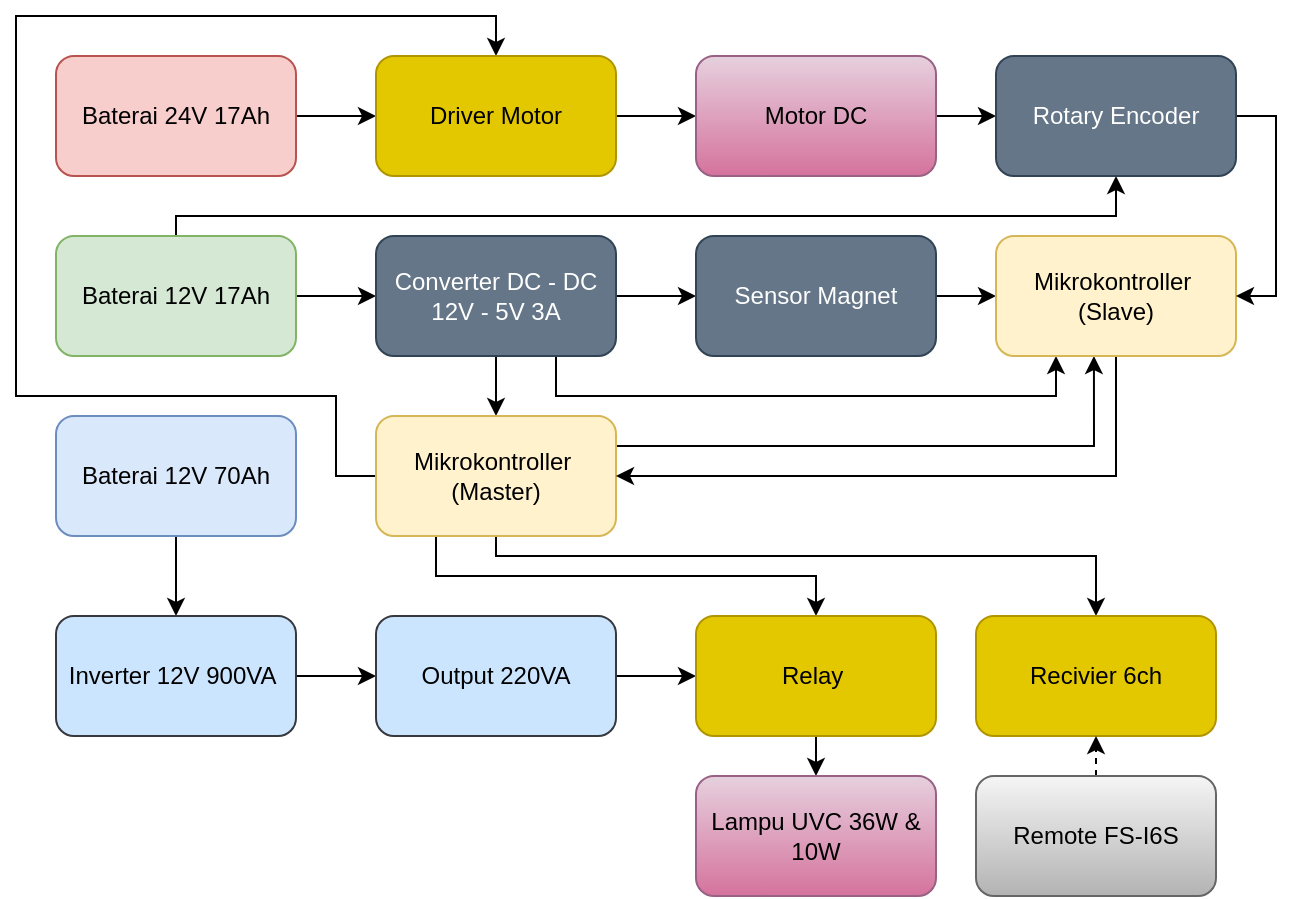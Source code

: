 <mxfile version="14.9.5" type="device"><diagram id="nCF5F_64Uhk6IWLDTuXq" name="Page-1"><mxGraphModel dx="1102" dy="582" grid="1" gridSize="10" guides="1" tooltips="1" connect="1" arrows="1" fold="1" page="1" pageScale="1" pageWidth="850" pageHeight="1100" math="0" shadow="0"><root><mxCell id="0"/><mxCell id="1" parent="0"/><mxCell id="tMRBqo-tBkrKxCRe5Rbd-24" style="edgeStyle=orthogonalEdgeStyle;rounded=0;orthogonalLoop=1;jettySize=auto;html=1;exitX=1;exitY=0.5;exitDx=0;exitDy=0;entryX=0;entryY=0.5;entryDx=0;entryDy=0;" edge="1" parent="1" source="tMRBqo-tBkrKxCRe5Rbd-2" target="tMRBqo-tBkrKxCRe5Rbd-8"><mxGeometry relative="1" as="geometry"/></mxCell><mxCell id="tMRBqo-tBkrKxCRe5Rbd-2" value="Baterai 24V 17Ah" style="rounded=1;whiteSpace=wrap;html=1;fillColor=#f8cecc;strokeColor=#b85450;" vertex="1" parent="1"><mxGeometry x="60" y="90" width="120" height="60" as="geometry"/></mxCell><mxCell id="tMRBqo-tBkrKxCRe5Rbd-19" style="edgeStyle=orthogonalEdgeStyle;rounded=0;orthogonalLoop=1;jettySize=auto;html=1;exitX=1;exitY=0.5;exitDx=0;exitDy=0;entryX=0;entryY=0.5;entryDx=0;entryDy=0;" edge="1" parent="1" source="tMRBqo-tBkrKxCRe5Rbd-3" target="tMRBqo-tBkrKxCRe5Rbd-6"><mxGeometry relative="1" as="geometry"/></mxCell><mxCell id="tMRBqo-tBkrKxCRe5Rbd-40" style="edgeStyle=orthogonalEdgeStyle;rounded=0;orthogonalLoop=1;jettySize=auto;html=1;exitX=0.5;exitY=0;exitDx=0;exitDy=0;entryX=0.5;entryY=1;entryDx=0;entryDy=0;" edge="1" parent="1" source="tMRBqo-tBkrKxCRe5Rbd-3" target="tMRBqo-tBkrKxCRe5Rbd-17"><mxGeometry relative="1" as="geometry"><Array as="points"><mxPoint x="120" y="170"/><mxPoint x="590" y="170"/></Array></mxGeometry></mxCell><mxCell id="tMRBqo-tBkrKxCRe5Rbd-3" value="Baterai 12V 17Ah" style="rounded=1;whiteSpace=wrap;html=1;fillColor=#d5e8d4;strokeColor=#82b366;" vertex="1" parent="1"><mxGeometry x="60" y="180" width="120" height="60" as="geometry"/></mxCell><mxCell id="tMRBqo-tBkrKxCRe5Rbd-33" style="edgeStyle=orthogonalEdgeStyle;rounded=0;orthogonalLoop=1;jettySize=auto;html=1;exitX=0.5;exitY=1;exitDx=0;exitDy=0;entryX=0.5;entryY=0;entryDx=0;entryDy=0;" edge="1" parent="1" source="tMRBqo-tBkrKxCRe5Rbd-4" target="tMRBqo-tBkrKxCRe5Rbd-11"><mxGeometry relative="1" as="geometry"/></mxCell><mxCell id="tMRBqo-tBkrKxCRe5Rbd-4" value="Baterai 12V 70Ah" style="rounded=1;whiteSpace=wrap;html=1;fillColor=#dae8fc;strokeColor=#6c8ebf;" vertex="1" parent="1"><mxGeometry x="60" y="270" width="120" height="60" as="geometry"/></mxCell><mxCell id="tMRBqo-tBkrKxCRe5Rbd-20" style="edgeStyle=orthogonalEdgeStyle;rounded=0;orthogonalLoop=1;jettySize=auto;html=1;exitX=1;exitY=0.5;exitDx=0;exitDy=0;entryX=0;entryY=0.5;entryDx=0;entryDy=0;" edge="1" parent="1" source="tMRBqo-tBkrKxCRe5Rbd-6" target="tMRBqo-tBkrKxCRe5Rbd-10"><mxGeometry relative="1" as="geometry"/></mxCell><mxCell id="tMRBqo-tBkrKxCRe5Rbd-38" style="edgeStyle=orthogonalEdgeStyle;rounded=0;orthogonalLoop=1;jettySize=auto;html=1;exitX=0.5;exitY=1;exitDx=0;exitDy=0;entryX=0.5;entryY=0;entryDx=0;entryDy=0;" edge="1" parent="1" source="tMRBqo-tBkrKxCRe5Rbd-6" target="tMRBqo-tBkrKxCRe5Rbd-7"><mxGeometry relative="1" as="geometry"/></mxCell><mxCell id="tMRBqo-tBkrKxCRe5Rbd-49" style="edgeStyle=orthogonalEdgeStyle;rounded=0;orthogonalLoop=1;jettySize=auto;html=1;exitX=0.75;exitY=1;exitDx=0;exitDy=0;entryX=0.25;entryY=1;entryDx=0;entryDy=0;" edge="1" parent="1" source="tMRBqo-tBkrKxCRe5Rbd-6" target="tMRBqo-tBkrKxCRe5Rbd-15"><mxGeometry relative="1" as="geometry"><mxPoint x="310" y="260" as="targetPoint"/></mxGeometry></mxCell><mxCell id="tMRBqo-tBkrKxCRe5Rbd-6" value="Converter DC - DC 12V - 5V 3A" style="rounded=1;whiteSpace=wrap;html=1;fillColor=#647687;strokeColor=#314354;fontColor=#ffffff;" vertex="1" parent="1"><mxGeometry x="220" y="180" width="120" height="60" as="geometry"/></mxCell><mxCell id="tMRBqo-tBkrKxCRe5Rbd-29" style="edgeStyle=orthogonalEdgeStyle;rounded=0;orthogonalLoop=1;jettySize=auto;html=1;exitX=1;exitY=0.25;exitDx=0;exitDy=0;entryX=0.408;entryY=1;entryDx=0;entryDy=0;entryPerimeter=0;" edge="1" parent="1" source="tMRBqo-tBkrKxCRe5Rbd-7" target="tMRBqo-tBkrKxCRe5Rbd-15"><mxGeometry relative="1" as="geometry"/></mxCell><mxCell id="tMRBqo-tBkrKxCRe5Rbd-41" style="edgeStyle=orthogonalEdgeStyle;rounded=0;orthogonalLoop=1;jettySize=auto;html=1;exitX=0;exitY=0.5;exitDx=0;exitDy=0;entryX=0.5;entryY=0;entryDx=0;entryDy=0;" edge="1" parent="1" source="tMRBqo-tBkrKxCRe5Rbd-7" target="tMRBqo-tBkrKxCRe5Rbd-8"><mxGeometry relative="1" as="geometry"><mxPoint x="200" y="260" as="targetPoint"/><Array as="points"><mxPoint x="200" y="300"/><mxPoint x="200" y="260"/><mxPoint x="40" y="260"/><mxPoint x="40" y="70"/><mxPoint x="280" y="70"/></Array></mxGeometry></mxCell><mxCell id="tMRBqo-tBkrKxCRe5Rbd-42" style="edgeStyle=orthogonalEdgeStyle;rounded=0;orthogonalLoop=1;jettySize=auto;html=1;exitX=0.25;exitY=1;exitDx=0;exitDy=0;" edge="1" parent="1" source="tMRBqo-tBkrKxCRe5Rbd-7" target="tMRBqo-tBkrKxCRe5Rbd-14"><mxGeometry relative="1" as="geometry"><mxPoint x="240" y="350" as="sourcePoint"/><Array as="points"><mxPoint x="250" y="350"/><mxPoint x="440" y="350"/></Array></mxGeometry></mxCell><mxCell id="tMRBqo-tBkrKxCRe5Rbd-45" style="edgeStyle=orthogonalEdgeStyle;rounded=0;orthogonalLoop=1;jettySize=auto;html=1;exitX=0.5;exitY=1;exitDx=0;exitDy=0;" edge="1" parent="1" source="tMRBqo-tBkrKxCRe5Rbd-7"><mxGeometry relative="1" as="geometry"><mxPoint x="580" y="370" as="targetPoint"/><Array as="points"><mxPoint x="280" y="340"/><mxPoint x="580" y="340"/></Array></mxGeometry></mxCell><mxCell id="tMRBqo-tBkrKxCRe5Rbd-7" value="Mikrokontroller&amp;nbsp;&lt;br&gt;(Master)" style="rounded=1;whiteSpace=wrap;html=1;fillColor=#fff2cc;strokeColor=#d6b656;" vertex="1" parent="1"><mxGeometry x="220" y="270" width="120" height="60" as="geometry"/></mxCell><mxCell id="tMRBqo-tBkrKxCRe5Rbd-25" style="edgeStyle=orthogonalEdgeStyle;rounded=0;orthogonalLoop=1;jettySize=auto;html=1;exitX=1;exitY=0.5;exitDx=0;exitDy=0;entryX=0;entryY=0.5;entryDx=0;entryDy=0;" edge="1" parent="1" source="tMRBqo-tBkrKxCRe5Rbd-8" target="tMRBqo-tBkrKxCRe5Rbd-16"><mxGeometry relative="1" as="geometry"/></mxCell><mxCell id="tMRBqo-tBkrKxCRe5Rbd-8" value="Driver Motor" style="rounded=1;whiteSpace=wrap;html=1;fillColor=#e3c800;strokeColor=#B09500;fontColor=#000000;" vertex="1" parent="1"><mxGeometry x="220" y="90" width="120" height="60" as="geometry"/></mxCell><mxCell id="tMRBqo-tBkrKxCRe5Rbd-21" style="edgeStyle=orthogonalEdgeStyle;rounded=0;orthogonalLoop=1;jettySize=auto;html=1;exitX=1;exitY=0.5;exitDx=0;exitDy=0;entryX=0;entryY=0.5;entryDx=0;entryDy=0;" edge="1" parent="1" source="tMRBqo-tBkrKxCRe5Rbd-10" target="tMRBqo-tBkrKxCRe5Rbd-15"><mxGeometry relative="1" as="geometry"/></mxCell><mxCell id="tMRBqo-tBkrKxCRe5Rbd-10" value="Sensor Magnet" style="rounded=1;whiteSpace=wrap;html=1;fillColor=#647687;strokeColor=#314354;fontColor=#ffffff;" vertex="1" parent="1"><mxGeometry x="380" y="180" width="120" height="60" as="geometry"/></mxCell><mxCell id="tMRBqo-tBkrKxCRe5Rbd-34" style="edgeStyle=orthogonalEdgeStyle;rounded=0;orthogonalLoop=1;jettySize=auto;html=1;exitX=1;exitY=0.5;exitDx=0;exitDy=0;entryX=0;entryY=0.5;entryDx=0;entryDy=0;" edge="1" parent="1" source="tMRBqo-tBkrKxCRe5Rbd-11" target="tMRBqo-tBkrKxCRe5Rbd-12"><mxGeometry relative="1" as="geometry"/></mxCell><mxCell id="tMRBqo-tBkrKxCRe5Rbd-11" value="Inverter 12V 900VA&amp;nbsp;" style="rounded=1;whiteSpace=wrap;html=1;fillColor=#cce5ff;strokeColor=#36393d;" vertex="1" parent="1"><mxGeometry x="60" y="370" width="120" height="60" as="geometry"/></mxCell><mxCell id="tMRBqo-tBkrKxCRe5Rbd-35" style="edgeStyle=orthogonalEdgeStyle;rounded=0;orthogonalLoop=1;jettySize=auto;html=1;exitX=1;exitY=0.5;exitDx=0;exitDy=0;entryX=0;entryY=0.5;entryDx=0;entryDy=0;" edge="1" parent="1" source="tMRBqo-tBkrKxCRe5Rbd-12" target="tMRBqo-tBkrKxCRe5Rbd-14"><mxGeometry relative="1" as="geometry"/></mxCell><mxCell id="tMRBqo-tBkrKxCRe5Rbd-12" value="Output 220VA" style="rounded=1;whiteSpace=wrap;html=1;fillColor=#cce5ff;strokeColor=#36393d;" vertex="1" parent="1"><mxGeometry x="220" y="370" width="120" height="60" as="geometry"/></mxCell><mxCell id="tMRBqo-tBkrKxCRe5Rbd-43" style="edgeStyle=orthogonalEdgeStyle;rounded=0;orthogonalLoop=1;jettySize=auto;html=1;exitX=0.5;exitY=1;exitDx=0;exitDy=0;entryX=0.5;entryY=0;entryDx=0;entryDy=0;" edge="1" parent="1" source="tMRBqo-tBkrKxCRe5Rbd-14" target="tMRBqo-tBkrKxCRe5Rbd-36"><mxGeometry relative="1" as="geometry"/></mxCell><mxCell id="tMRBqo-tBkrKxCRe5Rbd-14" value="Relay&amp;nbsp;" style="rounded=1;whiteSpace=wrap;html=1;fillColor=#e3c800;strokeColor=#B09500;fontColor=#000000;" vertex="1" parent="1"><mxGeometry x="380" y="370" width="120" height="60" as="geometry"/></mxCell><mxCell id="tMRBqo-tBkrKxCRe5Rbd-23" style="edgeStyle=orthogonalEdgeStyle;rounded=0;orthogonalLoop=1;jettySize=auto;html=1;exitX=0.5;exitY=1;exitDx=0;exitDy=0;entryX=1;entryY=0.5;entryDx=0;entryDy=0;" edge="1" parent="1" source="tMRBqo-tBkrKxCRe5Rbd-15" target="tMRBqo-tBkrKxCRe5Rbd-7"><mxGeometry relative="1" as="geometry"><mxPoint x="590" y="310" as="targetPoint"/></mxGeometry></mxCell><mxCell id="tMRBqo-tBkrKxCRe5Rbd-15" value="Mikrokontroller&amp;nbsp;&lt;br&gt;(Slave)" style="rounded=1;whiteSpace=wrap;html=1;fillColor=#fff2cc;strokeColor=#d6b656;" vertex="1" parent="1"><mxGeometry x="530" y="180" width="120" height="60" as="geometry"/></mxCell><mxCell id="tMRBqo-tBkrKxCRe5Rbd-26" style="edgeStyle=orthogonalEdgeStyle;rounded=0;orthogonalLoop=1;jettySize=auto;html=1;exitX=1;exitY=0.5;exitDx=0;exitDy=0;entryX=0;entryY=0.5;entryDx=0;entryDy=0;" edge="1" parent="1" source="tMRBqo-tBkrKxCRe5Rbd-16" target="tMRBqo-tBkrKxCRe5Rbd-17"><mxGeometry relative="1" as="geometry"/></mxCell><mxCell id="tMRBqo-tBkrKxCRe5Rbd-16" value="Motor DC" style="rounded=1;whiteSpace=wrap;html=1;gradientColor=#d5739d;fillColor=#e6d0de;strokeColor=#996185;" vertex="1" parent="1"><mxGeometry x="380" y="90" width="120" height="60" as="geometry"/></mxCell><mxCell id="tMRBqo-tBkrKxCRe5Rbd-28" style="edgeStyle=orthogonalEdgeStyle;rounded=0;orthogonalLoop=1;jettySize=auto;html=1;exitX=1;exitY=0.5;exitDx=0;exitDy=0;entryX=1;entryY=0.5;entryDx=0;entryDy=0;" edge="1" parent="1" source="tMRBqo-tBkrKxCRe5Rbd-17" target="tMRBqo-tBkrKxCRe5Rbd-15"><mxGeometry relative="1" as="geometry"><mxPoint x="670" y="300" as="targetPoint"/></mxGeometry></mxCell><mxCell id="tMRBqo-tBkrKxCRe5Rbd-17" value="Rotary Encoder" style="rounded=1;whiteSpace=wrap;html=1;fillColor=#647687;strokeColor=#314354;fontColor=#ffffff;" vertex="1" parent="1"><mxGeometry x="530" y="90" width="120" height="60" as="geometry"/></mxCell><mxCell id="tMRBqo-tBkrKxCRe5Rbd-36" value="Lampu UVC 36W &amp;amp; 10W" style="rounded=1;whiteSpace=wrap;html=1;gradientColor=#d5739d;fillColor=#e6d0de;strokeColor=#996185;" vertex="1" parent="1"><mxGeometry x="380" y="450" width="120" height="60" as="geometry"/></mxCell><mxCell id="tMRBqo-tBkrKxCRe5Rbd-44" value="Recivier 6ch" style="rounded=1;whiteSpace=wrap;html=1;fillColor=#e3c800;strokeColor=#B09500;fontColor=#000000;" vertex="1" parent="1"><mxGeometry x="520" y="370" width="120" height="60" as="geometry"/></mxCell><mxCell id="tMRBqo-tBkrKxCRe5Rbd-48" style="edgeStyle=orthogonalEdgeStyle;rounded=0;orthogonalLoop=1;jettySize=auto;html=1;exitX=0.5;exitY=0;exitDx=0;exitDy=0;entryX=0.5;entryY=1;entryDx=0;entryDy=0;dashed=1;" edge="1" parent="1" source="tMRBqo-tBkrKxCRe5Rbd-47" target="tMRBqo-tBkrKxCRe5Rbd-44"><mxGeometry relative="1" as="geometry"/></mxCell><mxCell id="tMRBqo-tBkrKxCRe5Rbd-47" value="Remote FS-I6S" style="rounded=1;whiteSpace=wrap;html=1;gradientColor=#b3b3b3;fillColor=#f5f5f5;strokeColor=#666666;" vertex="1" parent="1"><mxGeometry x="520" y="450" width="120" height="60" as="geometry"/></mxCell></root></mxGraphModel></diagram></mxfile>